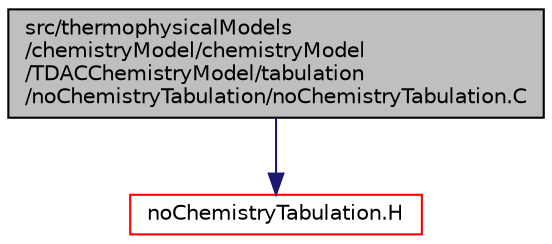 digraph "src/thermophysicalModels/chemistryModel/chemistryModel/TDACChemistryModel/tabulation/noChemistryTabulation/noChemistryTabulation.C"
{
  bgcolor="transparent";
  edge [fontname="Helvetica",fontsize="10",labelfontname="Helvetica",labelfontsize="10"];
  node [fontname="Helvetica",fontsize="10",shape=record];
  Node1 [label="src/thermophysicalModels\l/chemistryModel/chemistryModel\l/TDACChemistryModel/tabulation\l/noChemistryTabulation/noChemistryTabulation.C",height=0.2,width=0.4,color="black", fillcolor="grey75", style="filled" fontcolor="black"];
  Node1 -> Node2 [color="midnightblue",fontsize="10",style="solid",fontname="Helvetica"];
  Node2 [label="noChemistryTabulation.H",height=0.2,width=0.4,color="red",URL="$noChemistryTabulation_8H.html"];
}
